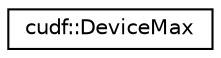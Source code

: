 digraph "Graphical Class Hierarchy"
{
  edge [fontname="Helvetica",fontsize="10",labelfontname="Helvetica",labelfontsize="10"];
  node [fontname="Helvetica",fontsize="10",shape=record];
  rankdir="LR";
  Node0 [label="cudf::DeviceMax",height=0.2,width=0.4,color="black", fillcolor="white", style="filled",URL="$structcudf_1_1DeviceMax.html"];
}
